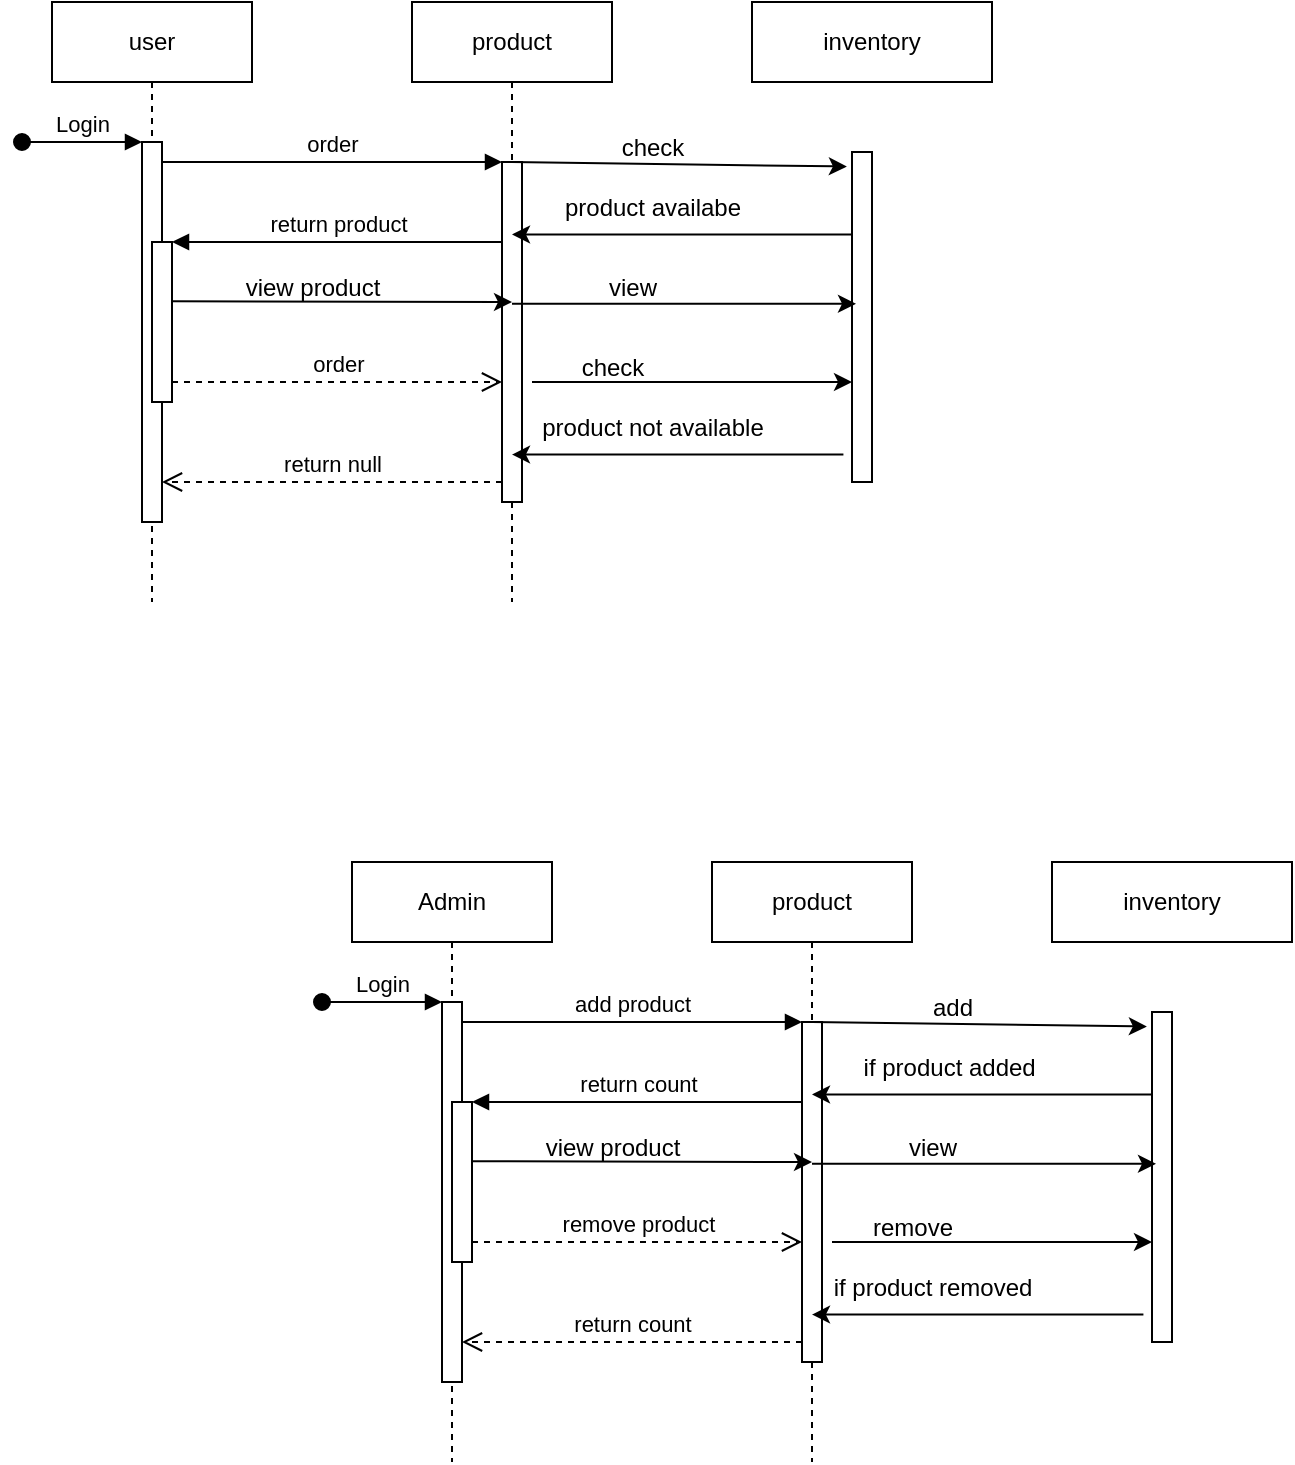 <mxfile version="24.7.4">
  <diagram name="Page-1" id="2YBvvXClWsGukQMizWep">
    <mxGraphModel dx="750" dy="398" grid="1" gridSize="10" guides="1" tooltips="1" connect="1" arrows="1" fold="1" page="1" pageScale="1" pageWidth="850" pageHeight="1100" math="0" shadow="0">
      <root>
        <mxCell id="0" />
        <mxCell id="1" parent="0" />
        <mxCell id="aM9ryv3xv72pqoxQDRHE-1" value="user" style="shape=umlLifeline;perimeter=lifelinePerimeter;whiteSpace=wrap;html=1;container=0;dropTarget=0;collapsible=0;recursiveResize=0;outlineConnect=0;portConstraint=eastwest;newEdgeStyle={&quot;edgeStyle&quot;:&quot;elbowEdgeStyle&quot;,&quot;elbow&quot;:&quot;vertical&quot;,&quot;curved&quot;:0,&quot;rounded&quot;:0};" parent="1" vertex="1">
          <mxGeometry x="40" y="40" width="100" height="300" as="geometry" />
        </mxCell>
        <mxCell id="aM9ryv3xv72pqoxQDRHE-2" value="" style="html=1;points=[];perimeter=orthogonalPerimeter;outlineConnect=0;targetShapes=umlLifeline;portConstraint=eastwest;newEdgeStyle={&quot;edgeStyle&quot;:&quot;elbowEdgeStyle&quot;,&quot;elbow&quot;:&quot;vertical&quot;,&quot;curved&quot;:0,&quot;rounded&quot;:0};" parent="aM9ryv3xv72pqoxQDRHE-1" vertex="1">
          <mxGeometry x="45" y="70" width="10" height="190" as="geometry" />
        </mxCell>
        <mxCell id="aM9ryv3xv72pqoxQDRHE-3" value="Login" style="html=1;verticalAlign=bottom;startArrow=oval;endArrow=block;startSize=8;edgeStyle=elbowEdgeStyle;elbow=vertical;curved=0;rounded=0;" parent="aM9ryv3xv72pqoxQDRHE-1" target="aM9ryv3xv72pqoxQDRHE-2" edge="1">
          <mxGeometry relative="1" as="geometry">
            <mxPoint x="-15" y="70" as="sourcePoint" />
          </mxGeometry>
        </mxCell>
        <mxCell id="aM9ryv3xv72pqoxQDRHE-4" value="" style="html=1;points=[];perimeter=orthogonalPerimeter;outlineConnect=0;targetShapes=umlLifeline;portConstraint=eastwest;newEdgeStyle={&quot;edgeStyle&quot;:&quot;elbowEdgeStyle&quot;,&quot;elbow&quot;:&quot;vertical&quot;,&quot;curved&quot;:0,&quot;rounded&quot;:0};" parent="aM9ryv3xv72pqoxQDRHE-1" vertex="1">
          <mxGeometry x="50" y="120" width="10" height="80" as="geometry" />
        </mxCell>
        <mxCell id="aM9ryv3xv72pqoxQDRHE-5" value="product" style="shape=umlLifeline;perimeter=lifelinePerimeter;whiteSpace=wrap;html=1;container=0;dropTarget=0;collapsible=0;recursiveResize=0;outlineConnect=0;portConstraint=eastwest;newEdgeStyle={&quot;edgeStyle&quot;:&quot;elbowEdgeStyle&quot;,&quot;elbow&quot;:&quot;vertical&quot;,&quot;curved&quot;:0,&quot;rounded&quot;:0};" parent="1" vertex="1">
          <mxGeometry x="220" y="40" width="100" height="300" as="geometry" />
        </mxCell>
        <mxCell id="aM9ryv3xv72pqoxQDRHE-6" value="" style="html=1;points=[];perimeter=orthogonalPerimeter;outlineConnect=0;targetShapes=umlLifeline;portConstraint=eastwest;newEdgeStyle={&quot;edgeStyle&quot;:&quot;elbowEdgeStyle&quot;,&quot;elbow&quot;:&quot;vertical&quot;,&quot;curved&quot;:0,&quot;rounded&quot;:0};" parent="aM9ryv3xv72pqoxQDRHE-5" vertex="1">
          <mxGeometry x="45" y="80" width="10" height="170" as="geometry" />
        </mxCell>
        <mxCell id="aM9ryv3xv72pqoxQDRHE-7" value="order" style="html=1;verticalAlign=bottom;endArrow=block;edgeStyle=elbowEdgeStyle;elbow=vertical;curved=0;rounded=0;" parent="1" source="aM9ryv3xv72pqoxQDRHE-2" target="aM9ryv3xv72pqoxQDRHE-6" edge="1">
          <mxGeometry relative="1" as="geometry">
            <mxPoint x="195" y="130" as="sourcePoint" />
            <Array as="points">
              <mxPoint x="180" y="120" />
            </Array>
          </mxGeometry>
        </mxCell>
        <mxCell id="aM9ryv3xv72pqoxQDRHE-8" value="return null" style="html=1;verticalAlign=bottom;endArrow=open;dashed=1;endSize=8;edgeStyle=elbowEdgeStyle;elbow=horizontal;curved=0;rounded=0;" parent="1" source="aM9ryv3xv72pqoxQDRHE-6" target="aM9ryv3xv72pqoxQDRHE-2" edge="1">
          <mxGeometry relative="1" as="geometry">
            <mxPoint x="195" y="205" as="targetPoint" />
            <Array as="points">
              <mxPoint x="190" y="280" />
            </Array>
          </mxGeometry>
        </mxCell>
        <mxCell id="aM9ryv3xv72pqoxQDRHE-9" value="return product" style="html=1;verticalAlign=bottom;endArrow=block;edgeStyle=elbowEdgeStyle;elbow=vertical;curved=0;rounded=0;" parent="1" source="aM9ryv3xv72pqoxQDRHE-6" target="aM9ryv3xv72pqoxQDRHE-4" edge="1">
          <mxGeometry relative="1" as="geometry">
            <mxPoint x="175" y="160" as="sourcePoint" />
            <Array as="points">
              <mxPoint x="190" y="160" />
            </Array>
          </mxGeometry>
        </mxCell>
        <mxCell id="aM9ryv3xv72pqoxQDRHE-10" value="order" style="html=1;verticalAlign=bottom;endArrow=open;dashed=1;endSize=8;edgeStyle=elbowEdgeStyle;elbow=vertical;curved=0;rounded=0;" parent="1" source="aM9ryv3xv72pqoxQDRHE-4" target="aM9ryv3xv72pqoxQDRHE-6" edge="1">
          <mxGeometry relative="1" as="geometry">
            <mxPoint x="175" y="235" as="targetPoint" />
            <Array as="points">
              <mxPoint x="180" y="230" />
            </Array>
          </mxGeometry>
        </mxCell>
        <mxCell id="x9AArcxjNIZme_eaUzWf-1" value="inventory" style="rounded=0;whiteSpace=wrap;html=1;" vertex="1" parent="1">
          <mxGeometry x="390" y="40" width="120" height="40" as="geometry" />
        </mxCell>
        <mxCell id="x9AArcxjNIZme_eaUzWf-3" value="" style="rounded=0;whiteSpace=wrap;html=1;" vertex="1" parent="1">
          <mxGeometry x="440" y="115" width="10" height="165" as="geometry" />
        </mxCell>
        <mxCell id="x9AArcxjNIZme_eaUzWf-8" value="" style="endArrow=classic;html=1;rounded=0;entryX=-0.257;entryY=0.044;entryDx=0;entryDy=0;entryPerimeter=0;" edge="1" parent="1" target="x9AArcxjNIZme_eaUzWf-3">
          <mxGeometry width="50" height="50" relative="1" as="geometry">
            <mxPoint x="269.786" y="120" as="sourcePoint" />
            <mxPoint x="430" y="120" as="targetPoint" />
          </mxGeometry>
        </mxCell>
        <mxCell id="x9AArcxjNIZme_eaUzWf-9" value="check" style="text;html=1;align=center;verticalAlign=middle;resizable=0;points=[];autosize=1;strokeColor=none;fillColor=none;" vertex="1" parent="1">
          <mxGeometry x="315" y="98" width="50" height="30" as="geometry" />
        </mxCell>
        <mxCell id="x9AArcxjNIZme_eaUzWf-10" value="" style="endArrow=classic;html=1;rounded=0;exitX=0;exitY=0.25;exitDx=0;exitDy=0;" edge="1" parent="1" source="x9AArcxjNIZme_eaUzWf-3" target="aM9ryv3xv72pqoxQDRHE-5">
          <mxGeometry width="50" height="50" relative="1" as="geometry">
            <mxPoint x="340" y="220" as="sourcePoint" />
            <mxPoint x="390" y="170" as="targetPoint" />
          </mxGeometry>
        </mxCell>
        <mxCell id="x9AArcxjNIZme_eaUzWf-13" value="product availabe" style="text;html=1;align=center;verticalAlign=middle;resizable=0;points=[];autosize=1;strokeColor=none;fillColor=none;" vertex="1" parent="1">
          <mxGeometry x="285" y="128" width="110" height="30" as="geometry" />
        </mxCell>
        <mxCell id="x9AArcxjNIZme_eaUzWf-15" value="" style="endArrow=classic;html=1;rounded=0;" edge="1" parent="1">
          <mxGeometry width="50" height="50" relative="1" as="geometry">
            <mxPoint x="280" y="230" as="sourcePoint" />
            <mxPoint x="440" y="230" as="targetPoint" />
          </mxGeometry>
        </mxCell>
        <mxCell id="x9AArcxjNIZme_eaUzWf-16" value="check" style="text;html=1;align=center;verticalAlign=middle;resizable=0;points=[];autosize=1;strokeColor=none;fillColor=none;" vertex="1" parent="1">
          <mxGeometry x="295" y="208" width="50" height="30" as="geometry" />
        </mxCell>
        <mxCell id="x9AArcxjNIZme_eaUzWf-17" value="" style="endArrow=classic;html=1;rounded=0;exitX=-0.429;exitY=0.917;exitDx=0;exitDy=0;exitPerimeter=0;" edge="1" parent="1" source="x9AArcxjNIZme_eaUzWf-3" target="aM9ryv3xv72pqoxQDRHE-5">
          <mxGeometry width="50" height="50" relative="1" as="geometry">
            <mxPoint x="340" y="220" as="sourcePoint" />
            <mxPoint x="390" y="170" as="targetPoint" />
          </mxGeometry>
        </mxCell>
        <mxCell id="x9AArcxjNIZme_eaUzWf-18" value="product not available" style="text;html=1;align=center;verticalAlign=middle;resizable=0;points=[];autosize=1;strokeColor=none;fillColor=none;" vertex="1" parent="1">
          <mxGeometry x="275" y="238" width="130" height="30" as="geometry" />
        </mxCell>
        <mxCell id="x9AArcxjNIZme_eaUzWf-19" value="" style="endArrow=classic;html=1;rounded=0;" edge="1" parent="1">
          <mxGeometry width="50" height="50" relative="1" as="geometry">
            <mxPoint x="100" y="189.64" as="sourcePoint" />
            <mxPoint x="270" y="190" as="targetPoint" />
          </mxGeometry>
        </mxCell>
        <mxCell id="x9AArcxjNIZme_eaUzWf-20" value="" style="endArrow=classic;html=1;rounded=0;entryX=0.2;entryY=0.46;entryDx=0;entryDy=0;entryPerimeter=0;" edge="1" parent="1" source="aM9ryv3xv72pqoxQDRHE-5" target="x9AArcxjNIZme_eaUzWf-3">
          <mxGeometry width="50" height="50" relative="1" as="geometry">
            <mxPoint x="340" y="240" as="sourcePoint" />
            <mxPoint x="390" y="190" as="targetPoint" />
          </mxGeometry>
        </mxCell>
        <mxCell id="x9AArcxjNIZme_eaUzWf-21" value="view product" style="text;html=1;align=center;verticalAlign=middle;resizable=0;points=[];autosize=1;strokeColor=none;fillColor=none;" vertex="1" parent="1">
          <mxGeometry x="125" y="168" width="90" height="30" as="geometry" />
        </mxCell>
        <mxCell id="x9AArcxjNIZme_eaUzWf-22" value="view" style="text;html=1;align=center;verticalAlign=middle;resizable=0;points=[];autosize=1;strokeColor=none;fillColor=none;" vertex="1" parent="1">
          <mxGeometry x="305" y="168" width="50" height="30" as="geometry" />
        </mxCell>
        <mxCell id="x9AArcxjNIZme_eaUzWf-47" value="Admin" style="shape=umlLifeline;perimeter=lifelinePerimeter;whiteSpace=wrap;html=1;container=0;dropTarget=0;collapsible=0;recursiveResize=0;outlineConnect=0;portConstraint=eastwest;newEdgeStyle={&quot;edgeStyle&quot;:&quot;elbowEdgeStyle&quot;,&quot;elbow&quot;:&quot;vertical&quot;,&quot;curved&quot;:0,&quot;rounded&quot;:0};" vertex="1" parent="1">
          <mxGeometry x="190" y="470" width="100" height="300" as="geometry" />
        </mxCell>
        <mxCell id="x9AArcxjNIZme_eaUzWf-48" value="" style="html=1;points=[];perimeter=orthogonalPerimeter;outlineConnect=0;targetShapes=umlLifeline;portConstraint=eastwest;newEdgeStyle={&quot;edgeStyle&quot;:&quot;elbowEdgeStyle&quot;,&quot;elbow&quot;:&quot;vertical&quot;,&quot;curved&quot;:0,&quot;rounded&quot;:0};" vertex="1" parent="x9AArcxjNIZme_eaUzWf-47">
          <mxGeometry x="45" y="70" width="10" height="190" as="geometry" />
        </mxCell>
        <mxCell id="x9AArcxjNIZme_eaUzWf-49" value="Login" style="html=1;verticalAlign=bottom;startArrow=oval;endArrow=block;startSize=8;edgeStyle=elbowEdgeStyle;elbow=vertical;curved=0;rounded=0;" edge="1" parent="x9AArcxjNIZme_eaUzWf-47" target="x9AArcxjNIZme_eaUzWf-48">
          <mxGeometry relative="1" as="geometry">
            <mxPoint x="-15" y="70" as="sourcePoint" />
          </mxGeometry>
        </mxCell>
        <mxCell id="x9AArcxjNIZme_eaUzWf-50" value="" style="html=1;points=[];perimeter=orthogonalPerimeter;outlineConnect=0;targetShapes=umlLifeline;portConstraint=eastwest;newEdgeStyle={&quot;edgeStyle&quot;:&quot;elbowEdgeStyle&quot;,&quot;elbow&quot;:&quot;vertical&quot;,&quot;curved&quot;:0,&quot;rounded&quot;:0};" vertex="1" parent="x9AArcxjNIZme_eaUzWf-47">
          <mxGeometry x="50" y="120" width="10" height="80" as="geometry" />
        </mxCell>
        <mxCell id="x9AArcxjNIZme_eaUzWf-51" value="product" style="shape=umlLifeline;perimeter=lifelinePerimeter;whiteSpace=wrap;html=1;container=0;dropTarget=0;collapsible=0;recursiveResize=0;outlineConnect=0;portConstraint=eastwest;newEdgeStyle={&quot;edgeStyle&quot;:&quot;elbowEdgeStyle&quot;,&quot;elbow&quot;:&quot;vertical&quot;,&quot;curved&quot;:0,&quot;rounded&quot;:0};" vertex="1" parent="1">
          <mxGeometry x="370" y="470" width="100" height="300" as="geometry" />
        </mxCell>
        <mxCell id="x9AArcxjNIZme_eaUzWf-52" value="" style="html=1;points=[];perimeter=orthogonalPerimeter;outlineConnect=0;targetShapes=umlLifeline;portConstraint=eastwest;newEdgeStyle={&quot;edgeStyle&quot;:&quot;elbowEdgeStyle&quot;,&quot;elbow&quot;:&quot;vertical&quot;,&quot;curved&quot;:0,&quot;rounded&quot;:0};" vertex="1" parent="x9AArcxjNIZme_eaUzWf-51">
          <mxGeometry x="45" y="80" width="10" height="170" as="geometry" />
        </mxCell>
        <mxCell id="x9AArcxjNIZme_eaUzWf-53" value="add product" style="html=1;verticalAlign=bottom;endArrow=block;edgeStyle=elbowEdgeStyle;elbow=vertical;curved=0;rounded=0;" edge="1" parent="1" source="x9AArcxjNIZme_eaUzWf-48" target="x9AArcxjNIZme_eaUzWf-52">
          <mxGeometry relative="1" as="geometry">
            <mxPoint x="345" y="560" as="sourcePoint" />
            <Array as="points">
              <mxPoint x="330" y="550" />
            </Array>
          </mxGeometry>
        </mxCell>
        <mxCell id="x9AArcxjNIZme_eaUzWf-54" value="return count" style="html=1;verticalAlign=bottom;endArrow=open;dashed=1;endSize=8;edgeStyle=elbowEdgeStyle;elbow=horizontal;curved=0;rounded=0;" edge="1" parent="1" source="x9AArcxjNIZme_eaUzWf-52" target="x9AArcxjNIZme_eaUzWf-48">
          <mxGeometry relative="1" as="geometry">
            <mxPoint x="345" y="635" as="targetPoint" />
            <Array as="points">
              <mxPoint x="340" y="710" />
            </Array>
          </mxGeometry>
        </mxCell>
        <mxCell id="x9AArcxjNIZme_eaUzWf-55" value="return count" style="html=1;verticalAlign=bottom;endArrow=block;edgeStyle=elbowEdgeStyle;elbow=vertical;curved=0;rounded=0;" edge="1" parent="1" source="x9AArcxjNIZme_eaUzWf-52" target="x9AArcxjNIZme_eaUzWf-50">
          <mxGeometry relative="1" as="geometry">
            <mxPoint x="325" y="590" as="sourcePoint" />
            <Array as="points">
              <mxPoint x="340" y="590" />
            </Array>
          </mxGeometry>
        </mxCell>
        <mxCell id="x9AArcxjNIZme_eaUzWf-56" value="remove product" style="html=1;verticalAlign=bottom;endArrow=open;dashed=1;endSize=8;edgeStyle=elbowEdgeStyle;elbow=vertical;curved=0;rounded=0;" edge="1" parent="1" source="x9AArcxjNIZme_eaUzWf-50" target="x9AArcxjNIZme_eaUzWf-52">
          <mxGeometry relative="1" as="geometry">
            <mxPoint x="325" y="665" as="targetPoint" />
            <Array as="points">
              <mxPoint x="330" y="660" />
            </Array>
          </mxGeometry>
        </mxCell>
        <mxCell id="x9AArcxjNIZme_eaUzWf-57" value="inventory" style="rounded=0;whiteSpace=wrap;html=1;" vertex="1" parent="1">
          <mxGeometry x="540" y="470" width="120" height="40" as="geometry" />
        </mxCell>
        <mxCell id="x9AArcxjNIZme_eaUzWf-58" value="" style="rounded=0;whiteSpace=wrap;html=1;" vertex="1" parent="1">
          <mxGeometry x="590" y="545" width="10" height="165" as="geometry" />
        </mxCell>
        <mxCell id="x9AArcxjNIZme_eaUzWf-59" value="" style="endArrow=classic;html=1;rounded=0;entryX=-0.257;entryY=0.044;entryDx=0;entryDy=0;entryPerimeter=0;" edge="1" parent="1" target="x9AArcxjNIZme_eaUzWf-58">
          <mxGeometry width="50" height="50" relative="1" as="geometry">
            <mxPoint x="419.786" y="550" as="sourcePoint" />
            <mxPoint x="580" y="550" as="targetPoint" />
          </mxGeometry>
        </mxCell>
        <mxCell id="x9AArcxjNIZme_eaUzWf-60" value="add" style="text;html=1;align=center;verticalAlign=middle;resizable=0;points=[];autosize=1;strokeColor=none;fillColor=none;" vertex="1" parent="1">
          <mxGeometry x="470" y="528" width="40" height="30" as="geometry" />
        </mxCell>
        <mxCell id="x9AArcxjNIZme_eaUzWf-61" value="" style="endArrow=classic;html=1;rounded=0;exitX=0;exitY=0.25;exitDx=0;exitDy=0;" edge="1" parent="1" source="x9AArcxjNIZme_eaUzWf-58" target="x9AArcxjNIZme_eaUzWf-51">
          <mxGeometry width="50" height="50" relative="1" as="geometry">
            <mxPoint x="490" y="650" as="sourcePoint" />
            <mxPoint x="540" y="600" as="targetPoint" />
          </mxGeometry>
        </mxCell>
        <mxCell id="x9AArcxjNIZme_eaUzWf-62" value="if product added&amp;nbsp;" style="text;html=1;align=center;verticalAlign=middle;resizable=0;points=[];autosize=1;strokeColor=none;fillColor=none;" vertex="1" parent="1">
          <mxGeometry x="435" y="558" width="110" height="30" as="geometry" />
        </mxCell>
        <mxCell id="x9AArcxjNIZme_eaUzWf-63" value="" style="endArrow=classic;html=1;rounded=0;" edge="1" parent="1">
          <mxGeometry width="50" height="50" relative="1" as="geometry">
            <mxPoint x="430" y="660" as="sourcePoint" />
            <mxPoint x="590" y="660" as="targetPoint" />
          </mxGeometry>
        </mxCell>
        <mxCell id="x9AArcxjNIZme_eaUzWf-64" value="remove" style="text;html=1;align=center;verticalAlign=middle;resizable=0;points=[];autosize=1;strokeColor=none;fillColor=none;" vertex="1" parent="1">
          <mxGeometry x="440" y="638" width="60" height="30" as="geometry" />
        </mxCell>
        <mxCell id="x9AArcxjNIZme_eaUzWf-65" value="" style="endArrow=classic;html=1;rounded=0;exitX=-0.429;exitY=0.917;exitDx=0;exitDy=0;exitPerimeter=0;" edge="1" parent="1" source="x9AArcxjNIZme_eaUzWf-58" target="x9AArcxjNIZme_eaUzWf-51">
          <mxGeometry width="50" height="50" relative="1" as="geometry">
            <mxPoint x="490" y="650" as="sourcePoint" />
            <mxPoint x="540" y="600" as="targetPoint" />
          </mxGeometry>
        </mxCell>
        <mxCell id="x9AArcxjNIZme_eaUzWf-67" value="" style="endArrow=classic;html=1;rounded=0;" edge="1" parent="1">
          <mxGeometry width="50" height="50" relative="1" as="geometry">
            <mxPoint x="250" y="619.64" as="sourcePoint" />
            <mxPoint x="420" y="620" as="targetPoint" />
          </mxGeometry>
        </mxCell>
        <mxCell id="x9AArcxjNIZme_eaUzWf-68" value="" style="endArrow=classic;html=1;rounded=0;entryX=0.2;entryY=0.46;entryDx=0;entryDy=0;entryPerimeter=0;" edge="1" parent="1" source="x9AArcxjNIZme_eaUzWf-51" target="x9AArcxjNIZme_eaUzWf-58">
          <mxGeometry width="50" height="50" relative="1" as="geometry">
            <mxPoint x="490" y="670" as="sourcePoint" />
            <mxPoint x="540" y="620" as="targetPoint" />
          </mxGeometry>
        </mxCell>
        <mxCell id="x9AArcxjNIZme_eaUzWf-69" value="view product" style="text;html=1;align=center;verticalAlign=middle;resizable=0;points=[];autosize=1;strokeColor=none;fillColor=none;" vertex="1" parent="1">
          <mxGeometry x="275" y="598" width="90" height="30" as="geometry" />
        </mxCell>
        <mxCell id="x9AArcxjNIZme_eaUzWf-70" value="view" style="text;html=1;align=center;verticalAlign=middle;resizable=0;points=[];autosize=1;strokeColor=none;fillColor=none;" vertex="1" parent="1">
          <mxGeometry x="455" y="598" width="50" height="30" as="geometry" />
        </mxCell>
        <mxCell id="x9AArcxjNIZme_eaUzWf-71" value="if product removed" style="text;html=1;align=center;verticalAlign=middle;resizable=0;points=[];autosize=1;strokeColor=none;fillColor=none;" vertex="1" parent="1">
          <mxGeometry x="420" y="668" width="120" height="30" as="geometry" />
        </mxCell>
      </root>
    </mxGraphModel>
  </diagram>
</mxfile>
